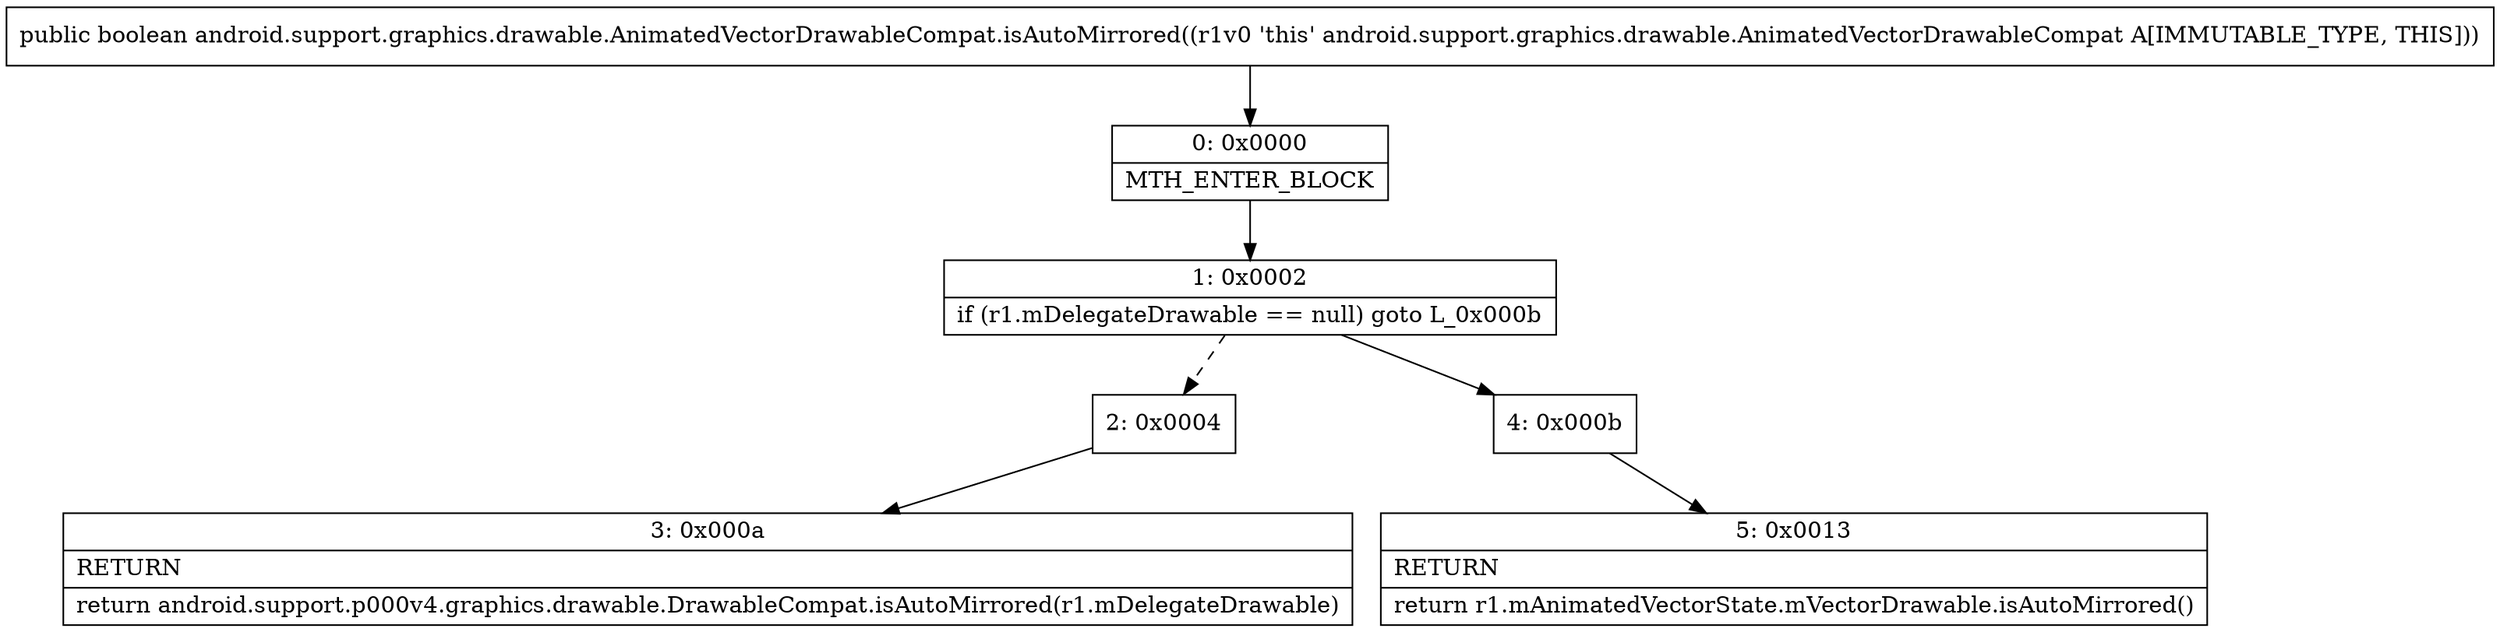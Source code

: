 digraph "CFG forandroid.support.graphics.drawable.AnimatedVectorDrawableCompat.isAutoMirrored()Z" {
Node_0 [shape=record,label="{0\:\ 0x0000|MTH_ENTER_BLOCK\l}"];
Node_1 [shape=record,label="{1\:\ 0x0002|if (r1.mDelegateDrawable == null) goto L_0x000b\l}"];
Node_2 [shape=record,label="{2\:\ 0x0004}"];
Node_3 [shape=record,label="{3\:\ 0x000a|RETURN\l|return android.support.p000v4.graphics.drawable.DrawableCompat.isAutoMirrored(r1.mDelegateDrawable)\l}"];
Node_4 [shape=record,label="{4\:\ 0x000b}"];
Node_5 [shape=record,label="{5\:\ 0x0013|RETURN\l|return r1.mAnimatedVectorState.mVectorDrawable.isAutoMirrored()\l}"];
MethodNode[shape=record,label="{public boolean android.support.graphics.drawable.AnimatedVectorDrawableCompat.isAutoMirrored((r1v0 'this' android.support.graphics.drawable.AnimatedVectorDrawableCompat A[IMMUTABLE_TYPE, THIS])) }"];
MethodNode -> Node_0;
Node_0 -> Node_1;
Node_1 -> Node_2[style=dashed];
Node_1 -> Node_4;
Node_2 -> Node_3;
Node_4 -> Node_5;
}

